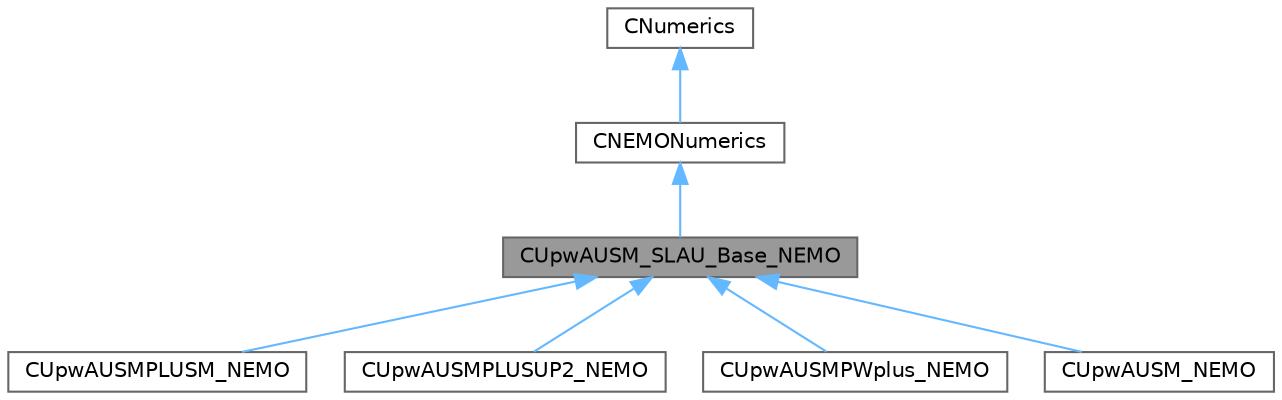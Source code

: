 digraph "CUpwAUSM_SLAU_Base_NEMO"
{
 // LATEX_PDF_SIZE
  bgcolor="transparent";
  edge [fontname=Helvetica,fontsize=10,labelfontname=Helvetica,labelfontsize=10];
  node [fontname=Helvetica,fontsize=10,shape=box,height=0.2,width=0.4];
  Node1 [id="Node000001",label="CUpwAUSM_SLAU_Base_NEMO",height=0.2,width=0.4,color="gray40", fillcolor="grey60", style="filled", fontcolor="black",tooltip="Class for solving an approximate Riemann AUSM."];
  Node2 -> Node1 [id="edge1_Node000001_Node000002",dir="back",color="steelblue1",style="solid",tooltip=" "];
  Node2 [id="Node000002",label="CNEMONumerics",height=0.2,width=0.4,color="gray40", fillcolor="white", style="filled",URL="$classCNEMONumerics.html",tooltip="Base class template NEMO numerics."];
  Node3 -> Node2 [id="edge2_Node000002_Node000003",dir="back",color="steelblue1",style="solid",tooltip=" "];
  Node3 [id="Node000003",label="CNumerics",height=0.2,width=0.4,color="gray40", fillcolor="white", style="filled",URL="$classCNumerics.html",tooltip="Class for defining the numerical methods."];
  Node1 -> Node4 [id="edge3_Node000001_Node000004",dir="back",color="steelblue1",style="solid",tooltip=" "];
  Node4 [id="Node000004",label="CUpwAUSMPLUSM_NEMO",height=0.2,width=0.4,color="gray40", fillcolor="white", style="filled",URL="$classCUpwAUSMPLUSM__NEMO.html",tooltip="Class for solving an approximate Riemann AUSM+ M, Two-Temperature Model. https://doi...."];
  Node1 -> Node5 [id="edge4_Node000001_Node000005",dir="back",color="steelblue1",style="solid",tooltip=" "];
  Node5 [id="Node000005",label="CUpwAUSMPLUSUP2_NEMO",height=0.2,width=0.4,color="gray40", fillcolor="white", style="filled",URL="$classCUpwAUSMPLUSUP2__NEMO.html",tooltip="Class for solving an approximate Riemann AUSM+-up2, Two-Temperature Model. https://doi...."];
  Node1 -> Node6 [id="edge5_Node000001_Node000006",dir="back",color="steelblue1",style="solid",tooltip=" "];
  Node6 [id="Node000006",label="CUpwAUSMPWplus_NEMO",height=0.2,width=0.4,color="gray40", fillcolor="white", style="filled",URL="$classCUpwAUSMPWplus__NEMO.html",tooltip="Class for solving an approximate Riemann AUSM."];
  Node1 -> Node7 [id="edge6_Node000001_Node000007",dir="back",color="steelblue1",style="solid",tooltip=" "];
  Node7 [id="Node000007",label="CUpwAUSM_NEMO",height=0.2,width=0.4,color="gray40", fillcolor="white", style="filled",URL="$classCUpwAUSM__NEMO.html",tooltip="Class for solving an approximate Riemann AUSM."];
}
